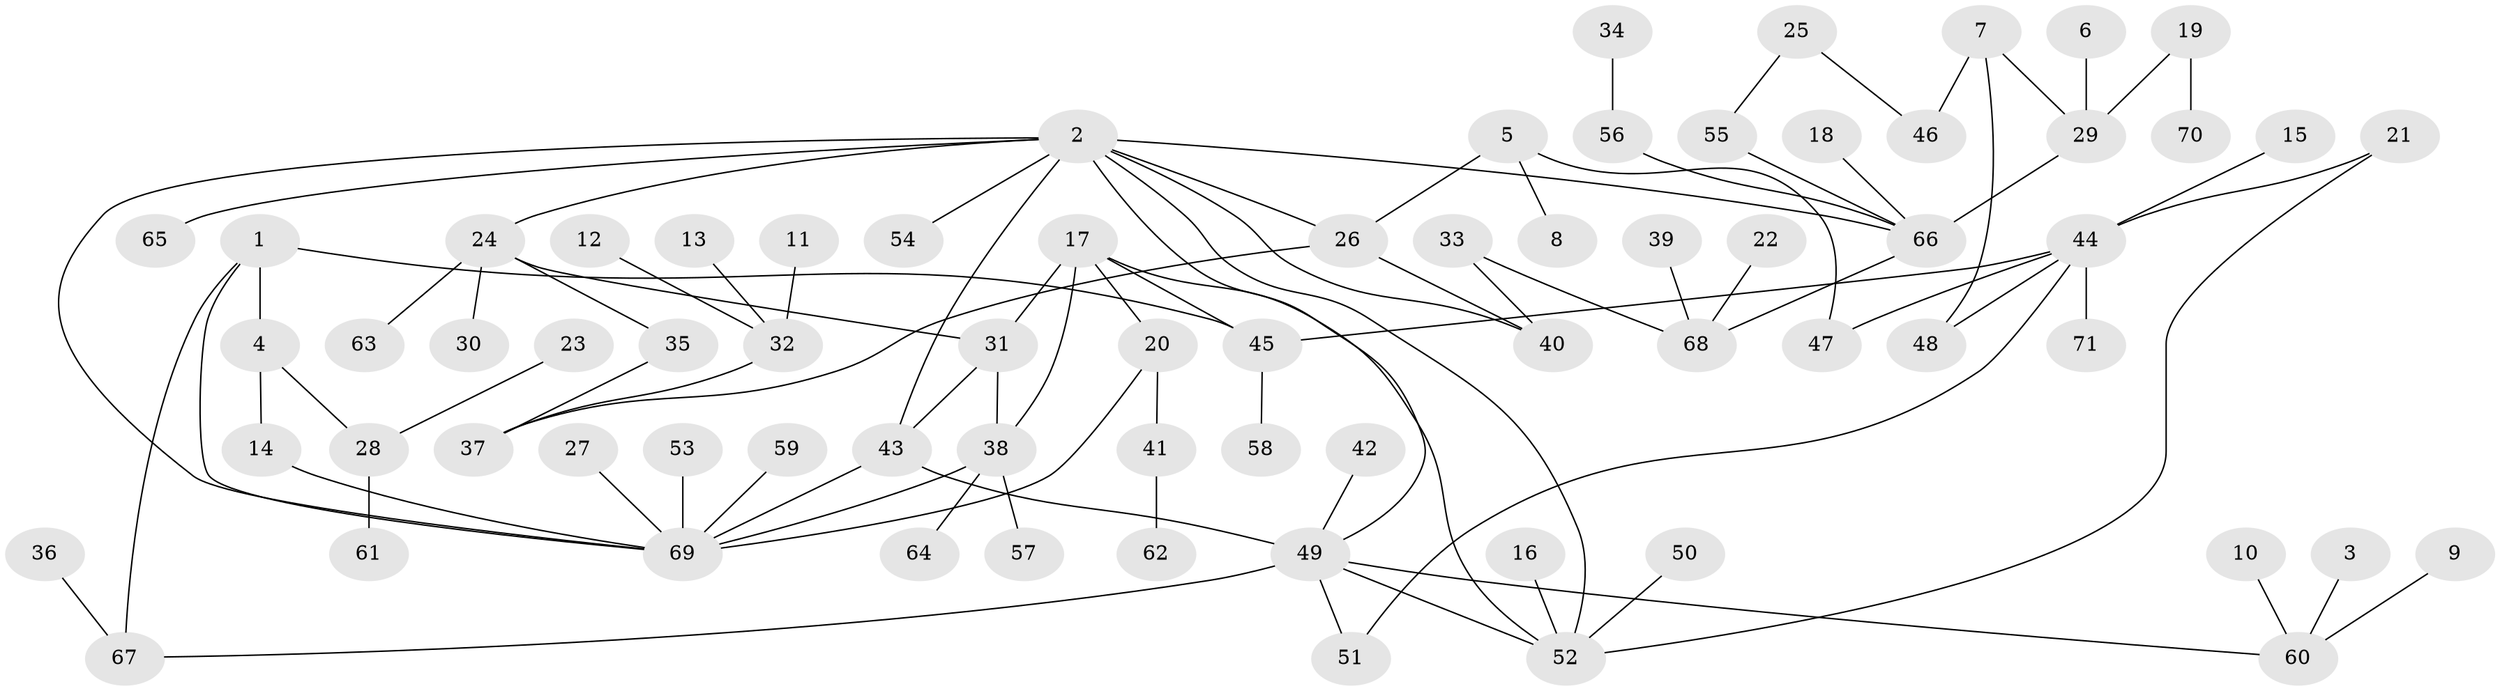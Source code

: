 // original degree distribution, {6: 0.04225352112676056, 7: 0.007042253521126761, 4: 0.09859154929577464, 2: 0.19718309859154928, 3: 0.15492957746478872, 5: 0.04929577464788732, 1: 0.4507042253521127}
// Generated by graph-tools (version 1.1) at 2025/25/03/09/25 03:25:36]
// undirected, 71 vertices, 89 edges
graph export_dot {
graph [start="1"]
  node [color=gray90,style=filled];
  1;
  2;
  3;
  4;
  5;
  6;
  7;
  8;
  9;
  10;
  11;
  12;
  13;
  14;
  15;
  16;
  17;
  18;
  19;
  20;
  21;
  22;
  23;
  24;
  25;
  26;
  27;
  28;
  29;
  30;
  31;
  32;
  33;
  34;
  35;
  36;
  37;
  38;
  39;
  40;
  41;
  42;
  43;
  44;
  45;
  46;
  47;
  48;
  49;
  50;
  51;
  52;
  53;
  54;
  55;
  56;
  57;
  58;
  59;
  60;
  61;
  62;
  63;
  64;
  65;
  66;
  67;
  68;
  69;
  70;
  71;
  1 -- 4 [weight=1.0];
  1 -- 45 [weight=1.0];
  1 -- 67 [weight=1.0];
  1 -- 69 [weight=1.0];
  2 -- 24 [weight=1.0];
  2 -- 26 [weight=1.0];
  2 -- 40 [weight=1.0];
  2 -- 43 [weight=1.0];
  2 -- 49 [weight=1.0];
  2 -- 52 [weight=1.0];
  2 -- 54 [weight=1.0];
  2 -- 65 [weight=1.0];
  2 -- 66 [weight=1.0];
  2 -- 69 [weight=1.0];
  3 -- 60 [weight=1.0];
  4 -- 14 [weight=1.0];
  4 -- 28 [weight=1.0];
  5 -- 8 [weight=1.0];
  5 -- 26 [weight=1.0];
  5 -- 47 [weight=1.0];
  6 -- 29 [weight=1.0];
  7 -- 29 [weight=1.0];
  7 -- 46 [weight=1.0];
  7 -- 48 [weight=1.0];
  9 -- 60 [weight=1.0];
  10 -- 60 [weight=1.0];
  11 -- 32 [weight=1.0];
  12 -- 32 [weight=1.0];
  13 -- 32 [weight=1.0];
  14 -- 69 [weight=1.0];
  15 -- 44 [weight=1.0];
  16 -- 52 [weight=1.0];
  17 -- 20 [weight=1.0];
  17 -- 31 [weight=1.0];
  17 -- 38 [weight=1.0];
  17 -- 45 [weight=1.0];
  17 -- 52 [weight=1.0];
  18 -- 66 [weight=1.0];
  19 -- 29 [weight=1.0];
  19 -- 70 [weight=1.0];
  20 -- 41 [weight=1.0];
  20 -- 69 [weight=1.0];
  21 -- 44 [weight=1.0];
  21 -- 52 [weight=1.0];
  22 -- 68 [weight=1.0];
  23 -- 28 [weight=1.0];
  24 -- 30 [weight=1.0];
  24 -- 31 [weight=1.0];
  24 -- 35 [weight=1.0];
  24 -- 63 [weight=1.0];
  25 -- 46 [weight=1.0];
  25 -- 55 [weight=1.0];
  26 -- 37 [weight=1.0];
  26 -- 40 [weight=1.0];
  27 -- 69 [weight=1.0];
  28 -- 61 [weight=1.0];
  29 -- 66 [weight=1.0];
  31 -- 38 [weight=1.0];
  31 -- 43 [weight=1.0];
  32 -- 37 [weight=1.0];
  33 -- 40 [weight=1.0];
  33 -- 68 [weight=1.0];
  34 -- 56 [weight=1.0];
  35 -- 37 [weight=1.0];
  36 -- 67 [weight=1.0];
  38 -- 57 [weight=1.0];
  38 -- 64 [weight=1.0];
  38 -- 69 [weight=1.0];
  39 -- 68 [weight=1.0];
  41 -- 62 [weight=1.0];
  42 -- 49 [weight=1.0];
  43 -- 49 [weight=1.0];
  43 -- 69 [weight=1.0];
  44 -- 45 [weight=1.0];
  44 -- 47 [weight=1.0];
  44 -- 48 [weight=1.0];
  44 -- 51 [weight=1.0];
  44 -- 71 [weight=1.0];
  45 -- 58 [weight=1.0];
  49 -- 51 [weight=1.0];
  49 -- 52 [weight=1.0];
  49 -- 60 [weight=1.0];
  49 -- 67 [weight=1.0];
  50 -- 52 [weight=1.0];
  53 -- 69 [weight=1.0];
  55 -- 66 [weight=1.0];
  56 -- 66 [weight=1.0];
  59 -- 69 [weight=1.0];
  66 -- 68 [weight=1.0];
}
